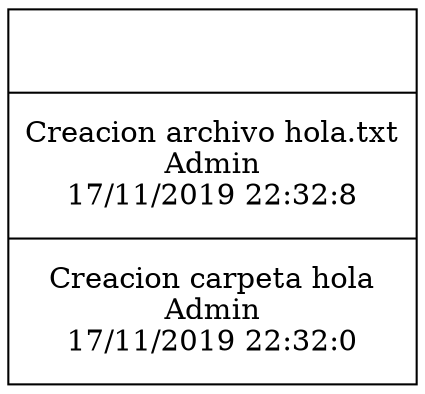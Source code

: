 digraph pila{ 
rankdir="LR";
node [shape="record"]; 
node0 [label="|Creacion archivo hola.txt\nAdmin\n17/11/2019 22:32:8|Creacion carpeta hola\nAdmin\n17/11/2019 22:32:0",height=2.5];}